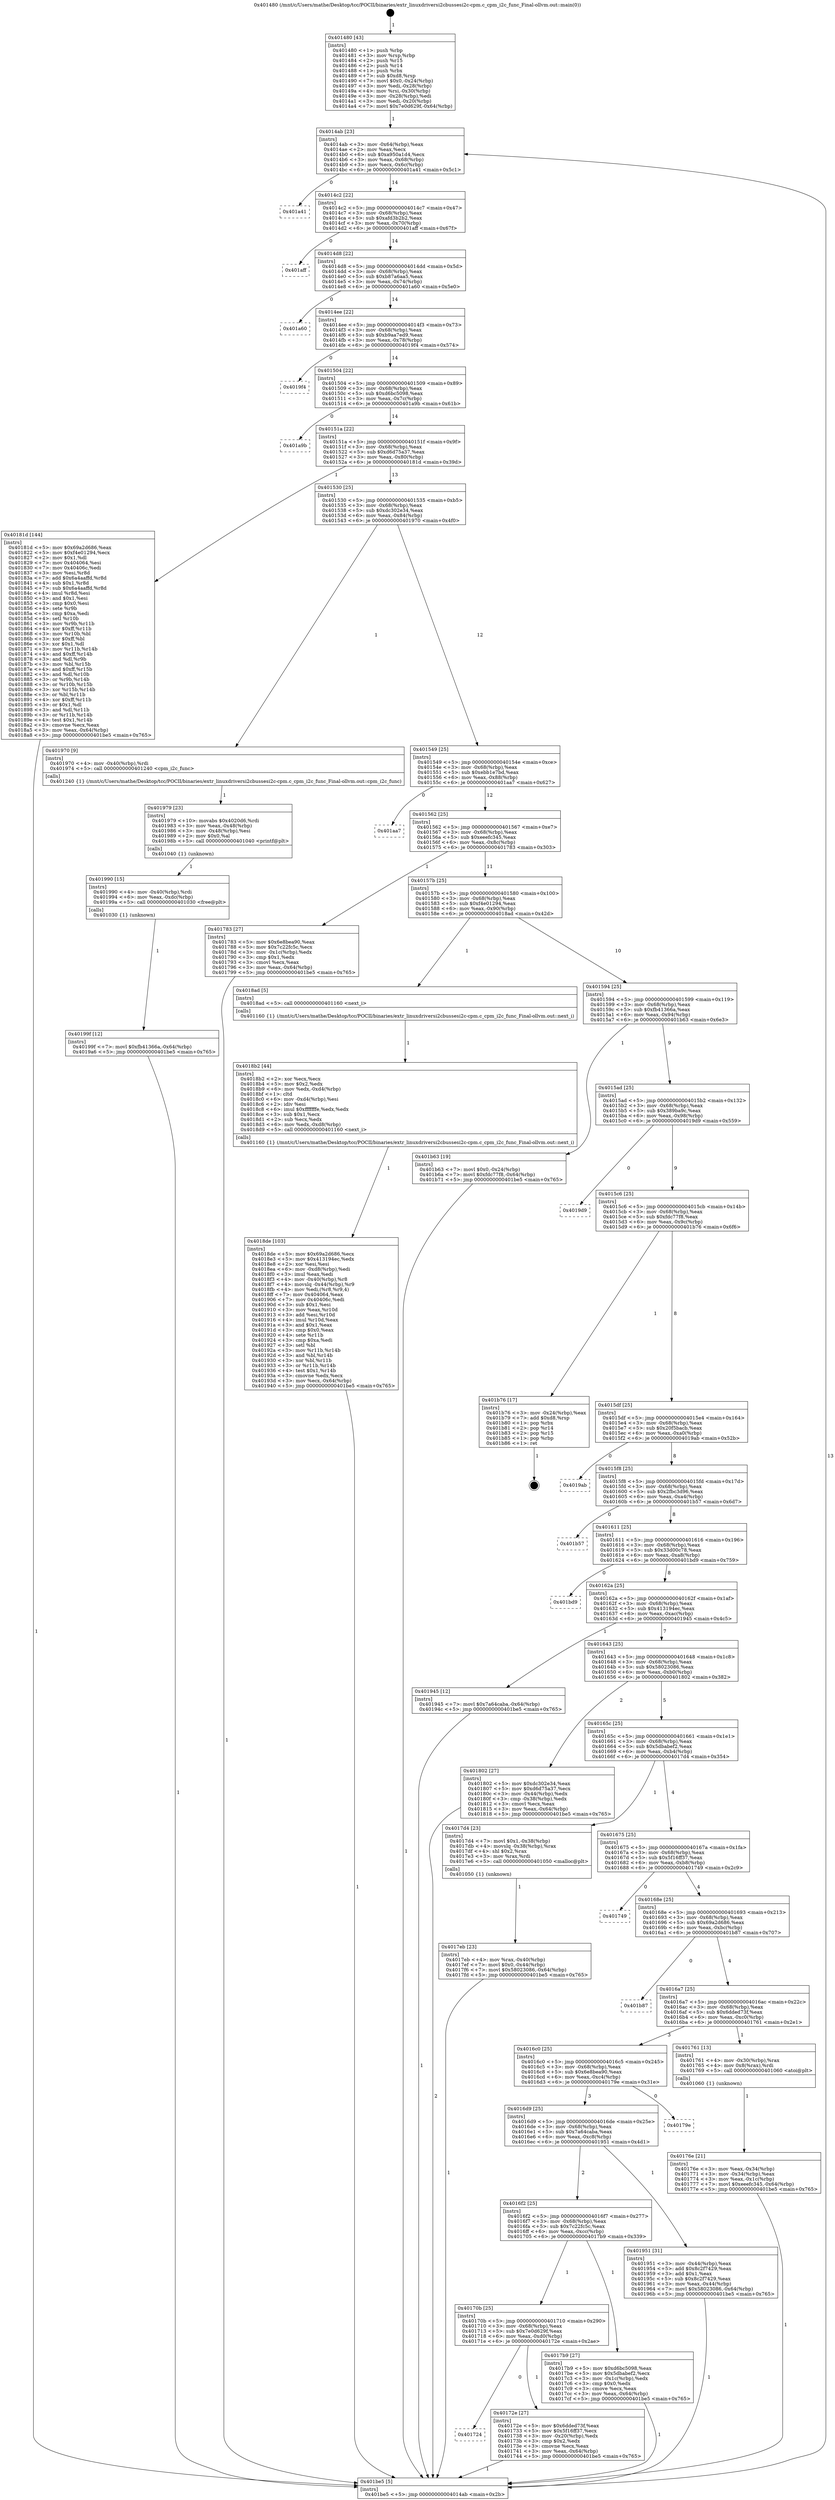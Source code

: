 digraph "0x401480" {
  label = "0x401480 (/mnt/c/Users/mathe/Desktop/tcc/POCII/binaries/extr_linuxdriversi2cbussesi2c-cpm.c_cpm_i2c_func_Final-ollvm.out::main(0))"
  labelloc = "t"
  node[shape=record]

  Entry [label="",width=0.3,height=0.3,shape=circle,fillcolor=black,style=filled]
  "0x4014ab" [label="{
     0x4014ab [23]\l
     | [instrs]\l
     &nbsp;&nbsp;0x4014ab \<+3\>: mov -0x64(%rbp),%eax\l
     &nbsp;&nbsp;0x4014ae \<+2\>: mov %eax,%ecx\l
     &nbsp;&nbsp;0x4014b0 \<+6\>: sub $0xa950a1d4,%ecx\l
     &nbsp;&nbsp;0x4014b6 \<+3\>: mov %eax,-0x68(%rbp)\l
     &nbsp;&nbsp;0x4014b9 \<+3\>: mov %ecx,-0x6c(%rbp)\l
     &nbsp;&nbsp;0x4014bc \<+6\>: je 0000000000401a41 \<main+0x5c1\>\l
  }"]
  "0x401a41" [label="{
     0x401a41\l
  }", style=dashed]
  "0x4014c2" [label="{
     0x4014c2 [22]\l
     | [instrs]\l
     &nbsp;&nbsp;0x4014c2 \<+5\>: jmp 00000000004014c7 \<main+0x47\>\l
     &nbsp;&nbsp;0x4014c7 \<+3\>: mov -0x68(%rbp),%eax\l
     &nbsp;&nbsp;0x4014ca \<+5\>: sub $0xafd3b2b2,%eax\l
     &nbsp;&nbsp;0x4014cf \<+3\>: mov %eax,-0x70(%rbp)\l
     &nbsp;&nbsp;0x4014d2 \<+6\>: je 0000000000401aff \<main+0x67f\>\l
  }"]
  Exit [label="",width=0.3,height=0.3,shape=circle,fillcolor=black,style=filled,peripheries=2]
  "0x401aff" [label="{
     0x401aff\l
  }", style=dashed]
  "0x4014d8" [label="{
     0x4014d8 [22]\l
     | [instrs]\l
     &nbsp;&nbsp;0x4014d8 \<+5\>: jmp 00000000004014dd \<main+0x5d\>\l
     &nbsp;&nbsp;0x4014dd \<+3\>: mov -0x68(%rbp),%eax\l
     &nbsp;&nbsp;0x4014e0 \<+5\>: sub $0xb87a6aa5,%eax\l
     &nbsp;&nbsp;0x4014e5 \<+3\>: mov %eax,-0x74(%rbp)\l
     &nbsp;&nbsp;0x4014e8 \<+6\>: je 0000000000401a60 \<main+0x5e0\>\l
  }"]
  "0x40199f" [label="{
     0x40199f [12]\l
     | [instrs]\l
     &nbsp;&nbsp;0x40199f \<+7\>: movl $0xfb41366a,-0x64(%rbp)\l
     &nbsp;&nbsp;0x4019a6 \<+5\>: jmp 0000000000401be5 \<main+0x765\>\l
  }"]
  "0x401a60" [label="{
     0x401a60\l
  }", style=dashed]
  "0x4014ee" [label="{
     0x4014ee [22]\l
     | [instrs]\l
     &nbsp;&nbsp;0x4014ee \<+5\>: jmp 00000000004014f3 \<main+0x73\>\l
     &nbsp;&nbsp;0x4014f3 \<+3\>: mov -0x68(%rbp),%eax\l
     &nbsp;&nbsp;0x4014f6 \<+5\>: sub $0xb9aa7ed9,%eax\l
     &nbsp;&nbsp;0x4014fb \<+3\>: mov %eax,-0x78(%rbp)\l
     &nbsp;&nbsp;0x4014fe \<+6\>: je 00000000004019f4 \<main+0x574\>\l
  }"]
  "0x401990" [label="{
     0x401990 [15]\l
     | [instrs]\l
     &nbsp;&nbsp;0x401990 \<+4\>: mov -0x40(%rbp),%rdi\l
     &nbsp;&nbsp;0x401994 \<+6\>: mov %eax,-0xdc(%rbp)\l
     &nbsp;&nbsp;0x40199a \<+5\>: call 0000000000401030 \<free@plt\>\l
     | [calls]\l
     &nbsp;&nbsp;0x401030 \{1\} (unknown)\l
  }"]
  "0x4019f4" [label="{
     0x4019f4\l
  }", style=dashed]
  "0x401504" [label="{
     0x401504 [22]\l
     | [instrs]\l
     &nbsp;&nbsp;0x401504 \<+5\>: jmp 0000000000401509 \<main+0x89\>\l
     &nbsp;&nbsp;0x401509 \<+3\>: mov -0x68(%rbp),%eax\l
     &nbsp;&nbsp;0x40150c \<+5\>: sub $0xd6bc5098,%eax\l
     &nbsp;&nbsp;0x401511 \<+3\>: mov %eax,-0x7c(%rbp)\l
     &nbsp;&nbsp;0x401514 \<+6\>: je 0000000000401a9b \<main+0x61b\>\l
  }"]
  "0x401979" [label="{
     0x401979 [23]\l
     | [instrs]\l
     &nbsp;&nbsp;0x401979 \<+10\>: movabs $0x4020d6,%rdi\l
     &nbsp;&nbsp;0x401983 \<+3\>: mov %eax,-0x48(%rbp)\l
     &nbsp;&nbsp;0x401986 \<+3\>: mov -0x48(%rbp),%esi\l
     &nbsp;&nbsp;0x401989 \<+2\>: mov $0x0,%al\l
     &nbsp;&nbsp;0x40198b \<+5\>: call 0000000000401040 \<printf@plt\>\l
     | [calls]\l
     &nbsp;&nbsp;0x401040 \{1\} (unknown)\l
  }"]
  "0x401a9b" [label="{
     0x401a9b\l
  }", style=dashed]
  "0x40151a" [label="{
     0x40151a [22]\l
     | [instrs]\l
     &nbsp;&nbsp;0x40151a \<+5\>: jmp 000000000040151f \<main+0x9f\>\l
     &nbsp;&nbsp;0x40151f \<+3\>: mov -0x68(%rbp),%eax\l
     &nbsp;&nbsp;0x401522 \<+5\>: sub $0xd6d75a37,%eax\l
     &nbsp;&nbsp;0x401527 \<+3\>: mov %eax,-0x80(%rbp)\l
     &nbsp;&nbsp;0x40152a \<+6\>: je 000000000040181d \<main+0x39d\>\l
  }"]
  "0x4018de" [label="{
     0x4018de [103]\l
     | [instrs]\l
     &nbsp;&nbsp;0x4018de \<+5\>: mov $0x69a2d686,%ecx\l
     &nbsp;&nbsp;0x4018e3 \<+5\>: mov $0x413194ec,%edx\l
     &nbsp;&nbsp;0x4018e8 \<+2\>: xor %esi,%esi\l
     &nbsp;&nbsp;0x4018ea \<+6\>: mov -0xd8(%rbp),%edi\l
     &nbsp;&nbsp;0x4018f0 \<+3\>: imul %eax,%edi\l
     &nbsp;&nbsp;0x4018f3 \<+4\>: mov -0x40(%rbp),%r8\l
     &nbsp;&nbsp;0x4018f7 \<+4\>: movslq -0x44(%rbp),%r9\l
     &nbsp;&nbsp;0x4018fb \<+4\>: mov %edi,(%r8,%r9,4)\l
     &nbsp;&nbsp;0x4018ff \<+7\>: mov 0x404064,%eax\l
     &nbsp;&nbsp;0x401906 \<+7\>: mov 0x40406c,%edi\l
     &nbsp;&nbsp;0x40190d \<+3\>: sub $0x1,%esi\l
     &nbsp;&nbsp;0x401910 \<+3\>: mov %eax,%r10d\l
     &nbsp;&nbsp;0x401913 \<+3\>: add %esi,%r10d\l
     &nbsp;&nbsp;0x401916 \<+4\>: imul %r10d,%eax\l
     &nbsp;&nbsp;0x40191a \<+3\>: and $0x1,%eax\l
     &nbsp;&nbsp;0x40191d \<+3\>: cmp $0x0,%eax\l
     &nbsp;&nbsp;0x401920 \<+4\>: sete %r11b\l
     &nbsp;&nbsp;0x401924 \<+3\>: cmp $0xa,%edi\l
     &nbsp;&nbsp;0x401927 \<+3\>: setl %bl\l
     &nbsp;&nbsp;0x40192a \<+3\>: mov %r11b,%r14b\l
     &nbsp;&nbsp;0x40192d \<+3\>: and %bl,%r14b\l
     &nbsp;&nbsp;0x401930 \<+3\>: xor %bl,%r11b\l
     &nbsp;&nbsp;0x401933 \<+3\>: or %r11b,%r14b\l
     &nbsp;&nbsp;0x401936 \<+4\>: test $0x1,%r14b\l
     &nbsp;&nbsp;0x40193a \<+3\>: cmovne %edx,%ecx\l
     &nbsp;&nbsp;0x40193d \<+3\>: mov %ecx,-0x64(%rbp)\l
     &nbsp;&nbsp;0x401940 \<+5\>: jmp 0000000000401be5 \<main+0x765\>\l
  }"]
  "0x40181d" [label="{
     0x40181d [144]\l
     | [instrs]\l
     &nbsp;&nbsp;0x40181d \<+5\>: mov $0x69a2d686,%eax\l
     &nbsp;&nbsp;0x401822 \<+5\>: mov $0xf4e01294,%ecx\l
     &nbsp;&nbsp;0x401827 \<+2\>: mov $0x1,%dl\l
     &nbsp;&nbsp;0x401829 \<+7\>: mov 0x404064,%esi\l
     &nbsp;&nbsp;0x401830 \<+7\>: mov 0x40406c,%edi\l
     &nbsp;&nbsp;0x401837 \<+3\>: mov %esi,%r8d\l
     &nbsp;&nbsp;0x40183a \<+7\>: add $0x6a4aaffd,%r8d\l
     &nbsp;&nbsp;0x401841 \<+4\>: sub $0x1,%r8d\l
     &nbsp;&nbsp;0x401845 \<+7\>: sub $0x6a4aaffd,%r8d\l
     &nbsp;&nbsp;0x40184c \<+4\>: imul %r8d,%esi\l
     &nbsp;&nbsp;0x401850 \<+3\>: and $0x1,%esi\l
     &nbsp;&nbsp;0x401853 \<+3\>: cmp $0x0,%esi\l
     &nbsp;&nbsp;0x401856 \<+4\>: sete %r9b\l
     &nbsp;&nbsp;0x40185a \<+3\>: cmp $0xa,%edi\l
     &nbsp;&nbsp;0x40185d \<+4\>: setl %r10b\l
     &nbsp;&nbsp;0x401861 \<+3\>: mov %r9b,%r11b\l
     &nbsp;&nbsp;0x401864 \<+4\>: xor $0xff,%r11b\l
     &nbsp;&nbsp;0x401868 \<+3\>: mov %r10b,%bl\l
     &nbsp;&nbsp;0x40186b \<+3\>: xor $0xff,%bl\l
     &nbsp;&nbsp;0x40186e \<+3\>: xor $0x1,%dl\l
     &nbsp;&nbsp;0x401871 \<+3\>: mov %r11b,%r14b\l
     &nbsp;&nbsp;0x401874 \<+4\>: and $0xff,%r14b\l
     &nbsp;&nbsp;0x401878 \<+3\>: and %dl,%r9b\l
     &nbsp;&nbsp;0x40187b \<+3\>: mov %bl,%r15b\l
     &nbsp;&nbsp;0x40187e \<+4\>: and $0xff,%r15b\l
     &nbsp;&nbsp;0x401882 \<+3\>: and %dl,%r10b\l
     &nbsp;&nbsp;0x401885 \<+3\>: or %r9b,%r14b\l
     &nbsp;&nbsp;0x401888 \<+3\>: or %r10b,%r15b\l
     &nbsp;&nbsp;0x40188b \<+3\>: xor %r15b,%r14b\l
     &nbsp;&nbsp;0x40188e \<+3\>: or %bl,%r11b\l
     &nbsp;&nbsp;0x401891 \<+4\>: xor $0xff,%r11b\l
     &nbsp;&nbsp;0x401895 \<+3\>: or $0x1,%dl\l
     &nbsp;&nbsp;0x401898 \<+3\>: and %dl,%r11b\l
     &nbsp;&nbsp;0x40189b \<+3\>: or %r11b,%r14b\l
     &nbsp;&nbsp;0x40189e \<+4\>: test $0x1,%r14b\l
     &nbsp;&nbsp;0x4018a2 \<+3\>: cmovne %ecx,%eax\l
     &nbsp;&nbsp;0x4018a5 \<+3\>: mov %eax,-0x64(%rbp)\l
     &nbsp;&nbsp;0x4018a8 \<+5\>: jmp 0000000000401be5 \<main+0x765\>\l
  }"]
  "0x401530" [label="{
     0x401530 [25]\l
     | [instrs]\l
     &nbsp;&nbsp;0x401530 \<+5\>: jmp 0000000000401535 \<main+0xb5\>\l
     &nbsp;&nbsp;0x401535 \<+3\>: mov -0x68(%rbp),%eax\l
     &nbsp;&nbsp;0x401538 \<+5\>: sub $0xdc302e34,%eax\l
     &nbsp;&nbsp;0x40153d \<+6\>: mov %eax,-0x84(%rbp)\l
     &nbsp;&nbsp;0x401543 \<+6\>: je 0000000000401970 \<main+0x4f0\>\l
  }"]
  "0x4018b2" [label="{
     0x4018b2 [44]\l
     | [instrs]\l
     &nbsp;&nbsp;0x4018b2 \<+2\>: xor %ecx,%ecx\l
     &nbsp;&nbsp;0x4018b4 \<+5\>: mov $0x2,%edx\l
     &nbsp;&nbsp;0x4018b9 \<+6\>: mov %edx,-0xd4(%rbp)\l
     &nbsp;&nbsp;0x4018bf \<+1\>: cltd\l
     &nbsp;&nbsp;0x4018c0 \<+6\>: mov -0xd4(%rbp),%esi\l
     &nbsp;&nbsp;0x4018c6 \<+2\>: idiv %esi\l
     &nbsp;&nbsp;0x4018c8 \<+6\>: imul $0xfffffffe,%edx,%edx\l
     &nbsp;&nbsp;0x4018ce \<+3\>: sub $0x1,%ecx\l
     &nbsp;&nbsp;0x4018d1 \<+2\>: sub %ecx,%edx\l
     &nbsp;&nbsp;0x4018d3 \<+6\>: mov %edx,-0xd8(%rbp)\l
     &nbsp;&nbsp;0x4018d9 \<+5\>: call 0000000000401160 \<next_i\>\l
     | [calls]\l
     &nbsp;&nbsp;0x401160 \{1\} (/mnt/c/Users/mathe/Desktop/tcc/POCII/binaries/extr_linuxdriversi2cbussesi2c-cpm.c_cpm_i2c_func_Final-ollvm.out::next_i)\l
  }"]
  "0x401970" [label="{
     0x401970 [9]\l
     | [instrs]\l
     &nbsp;&nbsp;0x401970 \<+4\>: mov -0x40(%rbp),%rdi\l
     &nbsp;&nbsp;0x401974 \<+5\>: call 0000000000401240 \<cpm_i2c_func\>\l
     | [calls]\l
     &nbsp;&nbsp;0x401240 \{1\} (/mnt/c/Users/mathe/Desktop/tcc/POCII/binaries/extr_linuxdriversi2cbussesi2c-cpm.c_cpm_i2c_func_Final-ollvm.out::cpm_i2c_func)\l
  }"]
  "0x401549" [label="{
     0x401549 [25]\l
     | [instrs]\l
     &nbsp;&nbsp;0x401549 \<+5\>: jmp 000000000040154e \<main+0xce\>\l
     &nbsp;&nbsp;0x40154e \<+3\>: mov -0x68(%rbp),%eax\l
     &nbsp;&nbsp;0x401551 \<+5\>: sub $0xebb1e7bd,%eax\l
     &nbsp;&nbsp;0x401556 \<+6\>: mov %eax,-0x88(%rbp)\l
     &nbsp;&nbsp;0x40155c \<+6\>: je 0000000000401aa7 \<main+0x627\>\l
  }"]
  "0x4017eb" [label="{
     0x4017eb [23]\l
     | [instrs]\l
     &nbsp;&nbsp;0x4017eb \<+4\>: mov %rax,-0x40(%rbp)\l
     &nbsp;&nbsp;0x4017ef \<+7\>: movl $0x0,-0x44(%rbp)\l
     &nbsp;&nbsp;0x4017f6 \<+7\>: movl $0x58023086,-0x64(%rbp)\l
     &nbsp;&nbsp;0x4017fd \<+5\>: jmp 0000000000401be5 \<main+0x765\>\l
  }"]
  "0x401aa7" [label="{
     0x401aa7\l
  }", style=dashed]
  "0x401562" [label="{
     0x401562 [25]\l
     | [instrs]\l
     &nbsp;&nbsp;0x401562 \<+5\>: jmp 0000000000401567 \<main+0xe7\>\l
     &nbsp;&nbsp;0x401567 \<+3\>: mov -0x68(%rbp),%eax\l
     &nbsp;&nbsp;0x40156a \<+5\>: sub $0xeeefc345,%eax\l
     &nbsp;&nbsp;0x40156f \<+6\>: mov %eax,-0x8c(%rbp)\l
     &nbsp;&nbsp;0x401575 \<+6\>: je 0000000000401783 \<main+0x303\>\l
  }"]
  "0x40176e" [label="{
     0x40176e [21]\l
     | [instrs]\l
     &nbsp;&nbsp;0x40176e \<+3\>: mov %eax,-0x34(%rbp)\l
     &nbsp;&nbsp;0x401771 \<+3\>: mov -0x34(%rbp),%eax\l
     &nbsp;&nbsp;0x401774 \<+3\>: mov %eax,-0x1c(%rbp)\l
     &nbsp;&nbsp;0x401777 \<+7\>: movl $0xeeefc345,-0x64(%rbp)\l
     &nbsp;&nbsp;0x40177e \<+5\>: jmp 0000000000401be5 \<main+0x765\>\l
  }"]
  "0x401783" [label="{
     0x401783 [27]\l
     | [instrs]\l
     &nbsp;&nbsp;0x401783 \<+5\>: mov $0x6e8bea90,%eax\l
     &nbsp;&nbsp;0x401788 \<+5\>: mov $0x7c22fc5c,%ecx\l
     &nbsp;&nbsp;0x40178d \<+3\>: mov -0x1c(%rbp),%edx\l
     &nbsp;&nbsp;0x401790 \<+3\>: cmp $0x1,%edx\l
     &nbsp;&nbsp;0x401793 \<+3\>: cmovl %ecx,%eax\l
     &nbsp;&nbsp;0x401796 \<+3\>: mov %eax,-0x64(%rbp)\l
     &nbsp;&nbsp;0x401799 \<+5\>: jmp 0000000000401be5 \<main+0x765\>\l
  }"]
  "0x40157b" [label="{
     0x40157b [25]\l
     | [instrs]\l
     &nbsp;&nbsp;0x40157b \<+5\>: jmp 0000000000401580 \<main+0x100\>\l
     &nbsp;&nbsp;0x401580 \<+3\>: mov -0x68(%rbp),%eax\l
     &nbsp;&nbsp;0x401583 \<+5\>: sub $0xf4e01294,%eax\l
     &nbsp;&nbsp;0x401588 \<+6\>: mov %eax,-0x90(%rbp)\l
     &nbsp;&nbsp;0x40158e \<+6\>: je 00000000004018ad \<main+0x42d\>\l
  }"]
  "0x401480" [label="{
     0x401480 [43]\l
     | [instrs]\l
     &nbsp;&nbsp;0x401480 \<+1\>: push %rbp\l
     &nbsp;&nbsp;0x401481 \<+3\>: mov %rsp,%rbp\l
     &nbsp;&nbsp;0x401484 \<+2\>: push %r15\l
     &nbsp;&nbsp;0x401486 \<+2\>: push %r14\l
     &nbsp;&nbsp;0x401488 \<+1\>: push %rbx\l
     &nbsp;&nbsp;0x401489 \<+7\>: sub $0xd8,%rsp\l
     &nbsp;&nbsp;0x401490 \<+7\>: movl $0x0,-0x24(%rbp)\l
     &nbsp;&nbsp;0x401497 \<+3\>: mov %edi,-0x28(%rbp)\l
     &nbsp;&nbsp;0x40149a \<+4\>: mov %rsi,-0x30(%rbp)\l
     &nbsp;&nbsp;0x40149e \<+3\>: mov -0x28(%rbp),%edi\l
     &nbsp;&nbsp;0x4014a1 \<+3\>: mov %edi,-0x20(%rbp)\l
     &nbsp;&nbsp;0x4014a4 \<+7\>: movl $0x7e0d629f,-0x64(%rbp)\l
  }"]
  "0x4018ad" [label="{
     0x4018ad [5]\l
     | [instrs]\l
     &nbsp;&nbsp;0x4018ad \<+5\>: call 0000000000401160 \<next_i\>\l
     | [calls]\l
     &nbsp;&nbsp;0x401160 \{1\} (/mnt/c/Users/mathe/Desktop/tcc/POCII/binaries/extr_linuxdriversi2cbussesi2c-cpm.c_cpm_i2c_func_Final-ollvm.out::next_i)\l
  }"]
  "0x401594" [label="{
     0x401594 [25]\l
     | [instrs]\l
     &nbsp;&nbsp;0x401594 \<+5\>: jmp 0000000000401599 \<main+0x119\>\l
     &nbsp;&nbsp;0x401599 \<+3\>: mov -0x68(%rbp),%eax\l
     &nbsp;&nbsp;0x40159c \<+5\>: sub $0xfb41366a,%eax\l
     &nbsp;&nbsp;0x4015a1 \<+6\>: mov %eax,-0x94(%rbp)\l
     &nbsp;&nbsp;0x4015a7 \<+6\>: je 0000000000401b63 \<main+0x6e3\>\l
  }"]
  "0x401be5" [label="{
     0x401be5 [5]\l
     | [instrs]\l
     &nbsp;&nbsp;0x401be5 \<+5\>: jmp 00000000004014ab \<main+0x2b\>\l
  }"]
  "0x401b63" [label="{
     0x401b63 [19]\l
     | [instrs]\l
     &nbsp;&nbsp;0x401b63 \<+7\>: movl $0x0,-0x24(%rbp)\l
     &nbsp;&nbsp;0x401b6a \<+7\>: movl $0xfdc77f8,-0x64(%rbp)\l
     &nbsp;&nbsp;0x401b71 \<+5\>: jmp 0000000000401be5 \<main+0x765\>\l
  }"]
  "0x4015ad" [label="{
     0x4015ad [25]\l
     | [instrs]\l
     &nbsp;&nbsp;0x4015ad \<+5\>: jmp 00000000004015b2 \<main+0x132\>\l
     &nbsp;&nbsp;0x4015b2 \<+3\>: mov -0x68(%rbp),%eax\l
     &nbsp;&nbsp;0x4015b5 \<+5\>: sub $0x389ba9c,%eax\l
     &nbsp;&nbsp;0x4015ba \<+6\>: mov %eax,-0x98(%rbp)\l
     &nbsp;&nbsp;0x4015c0 \<+6\>: je 00000000004019d9 \<main+0x559\>\l
  }"]
  "0x401724" [label="{
     0x401724\l
  }", style=dashed]
  "0x4019d9" [label="{
     0x4019d9\l
  }", style=dashed]
  "0x4015c6" [label="{
     0x4015c6 [25]\l
     | [instrs]\l
     &nbsp;&nbsp;0x4015c6 \<+5\>: jmp 00000000004015cb \<main+0x14b\>\l
     &nbsp;&nbsp;0x4015cb \<+3\>: mov -0x68(%rbp),%eax\l
     &nbsp;&nbsp;0x4015ce \<+5\>: sub $0xfdc77f8,%eax\l
     &nbsp;&nbsp;0x4015d3 \<+6\>: mov %eax,-0x9c(%rbp)\l
     &nbsp;&nbsp;0x4015d9 \<+6\>: je 0000000000401b76 \<main+0x6f6\>\l
  }"]
  "0x40172e" [label="{
     0x40172e [27]\l
     | [instrs]\l
     &nbsp;&nbsp;0x40172e \<+5\>: mov $0x6dded73f,%eax\l
     &nbsp;&nbsp;0x401733 \<+5\>: mov $0x5f16ff37,%ecx\l
     &nbsp;&nbsp;0x401738 \<+3\>: mov -0x20(%rbp),%edx\l
     &nbsp;&nbsp;0x40173b \<+3\>: cmp $0x2,%edx\l
     &nbsp;&nbsp;0x40173e \<+3\>: cmovne %ecx,%eax\l
     &nbsp;&nbsp;0x401741 \<+3\>: mov %eax,-0x64(%rbp)\l
     &nbsp;&nbsp;0x401744 \<+5\>: jmp 0000000000401be5 \<main+0x765\>\l
  }"]
  "0x401b76" [label="{
     0x401b76 [17]\l
     | [instrs]\l
     &nbsp;&nbsp;0x401b76 \<+3\>: mov -0x24(%rbp),%eax\l
     &nbsp;&nbsp;0x401b79 \<+7\>: add $0xd8,%rsp\l
     &nbsp;&nbsp;0x401b80 \<+1\>: pop %rbx\l
     &nbsp;&nbsp;0x401b81 \<+2\>: pop %r14\l
     &nbsp;&nbsp;0x401b83 \<+2\>: pop %r15\l
     &nbsp;&nbsp;0x401b85 \<+1\>: pop %rbp\l
     &nbsp;&nbsp;0x401b86 \<+1\>: ret\l
  }"]
  "0x4015df" [label="{
     0x4015df [25]\l
     | [instrs]\l
     &nbsp;&nbsp;0x4015df \<+5\>: jmp 00000000004015e4 \<main+0x164\>\l
     &nbsp;&nbsp;0x4015e4 \<+3\>: mov -0x68(%rbp),%eax\l
     &nbsp;&nbsp;0x4015e7 \<+5\>: sub $0x20f5bacb,%eax\l
     &nbsp;&nbsp;0x4015ec \<+6\>: mov %eax,-0xa0(%rbp)\l
     &nbsp;&nbsp;0x4015f2 \<+6\>: je 00000000004019ab \<main+0x52b\>\l
  }"]
  "0x40170b" [label="{
     0x40170b [25]\l
     | [instrs]\l
     &nbsp;&nbsp;0x40170b \<+5\>: jmp 0000000000401710 \<main+0x290\>\l
     &nbsp;&nbsp;0x401710 \<+3\>: mov -0x68(%rbp),%eax\l
     &nbsp;&nbsp;0x401713 \<+5\>: sub $0x7e0d629f,%eax\l
     &nbsp;&nbsp;0x401718 \<+6\>: mov %eax,-0xd0(%rbp)\l
     &nbsp;&nbsp;0x40171e \<+6\>: je 000000000040172e \<main+0x2ae\>\l
  }"]
  "0x4019ab" [label="{
     0x4019ab\l
  }", style=dashed]
  "0x4015f8" [label="{
     0x4015f8 [25]\l
     | [instrs]\l
     &nbsp;&nbsp;0x4015f8 \<+5\>: jmp 00000000004015fd \<main+0x17d\>\l
     &nbsp;&nbsp;0x4015fd \<+3\>: mov -0x68(%rbp),%eax\l
     &nbsp;&nbsp;0x401600 \<+5\>: sub $0x2fbc3d96,%eax\l
     &nbsp;&nbsp;0x401605 \<+6\>: mov %eax,-0xa4(%rbp)\l
     &nbsp;&nbsp;0x40160b \<+6\>: je 0000000000401b57 \<main+0x6d7\>\l
  }"]
  "0x4017b9" [label="{
     0x4017b9 [27]\l
     | [instrs]\l
     &nbsp;&nbsp;0x4017b9 \<+5\>: mov $0xd6bc5098,%eax\l
     &nbsp;&nbsp;0x4017be \<+5\>: mov $0x5dbabef2,%ecx\l
     &nbsp;&nbsp;0x4017c3 \<+3\>: mov -0x1c(%rbp),%edx\l
     &nbsp;&nbsp;0x4017c6 \<+3\>: cmp $0x0,%edx\l
     &nbsp;&nbsp;0x4017c9 \<+3\>: cmove %ecx,%eax\l
     &nbsp;&nbsp;0x4017cc \<+3\>: mov %eax,-0x64(%rbp)\l
     &nbsp;&nbsp;0x4017cf \<+5\>: jmp 0000000000401be5 \<main+0x765\>\l
  }"]
  "0x401b57" [label="{
     0x401b57\l
  }", style=dashed]
  "0x401611" [label="{
     0x401611 [25]\l
     | [instrs]\l
     &nbsp;&nbsp;0x401611 \<+5\>: jmp 0000000000401616 \<main+0x196\>\l
     &nbsp;&nbsp;0x401616 \<+3\>: mov -0x68(%rbp),%eax\l
     &nbsp;&nbsp;0x401619 \<+5\>: sub $0x33d00c78,%eax\l
     &nbsp;&nbsp;0x40161e \<+6\>: mov %eax,-0xa8(%rbp)\l
     &nbsp;&nbsp;0x401624 \<+6\>: je 0000000000401bd9 \<main+0x759\>\l
  }"]
  "0x4016f2" [label="{
     0x4016f2 [25]\l
     | [instrs]\l
     &nbsp;&nbsp;0x4016f2 \<+5\>: jmp 00000000004016f7 \<main+0x277\>\l
     &nbsp;&nbsp;0x4016f7 \<+3\>: mov -0x68(%rbp),%eax\l
     &nbsp;&nbsp;0x4016fa \<+5\>: sub $0x7c22fc5c,%eax\l
     &nbsp;&nbsp;0x4016ff \<+6\>: mov %eax,-0xcc(%rbp)\l
     &nbsp;&nbsp;0x401705 \<+6\>: je 00000000004017b9 \<main+0x339\>\l
  }"]
  "0x401bd9" [label="{
     0x401bd9\l
  }", style=dashed]
  "0x40162a" [label="{
     0x40162a [25]\l
     | [instrs]\l
     &nbsp;&nbsp;0x40162a \<+5\>: jmp 000000000040162f \<main+0x1af\>\l
     &nbsp;&nbsp;0x40162f \<+3\>: mov -0x68(%rbp),%eax\l
     &nbsp;&nbsp;0x401632 \<+5\>: sub $0x413194ec,%eax\l
     &nbsp;&nbsp;0x401637 \<+6\>: mov %eax,-0xac(%rbp)\l
     &nbsp;&nbsp;0x40163d \<+6\>: je 0000000000401945 \<main+0x4c5\>\l
  }"]
  "0x401951" [label="{
     0x401951 [31]\l
     | [instrs]\l
     &nbsp;&nbsp;0x401951 \<+3\>: mov -0x44(%rbp),%eax\l
     &nbsp;&nbsp;0x401954 \<+5\>: add $0x8c2f7429,%eax\l
     &nbsp;&nbsp;0x401959 \<+3\>: add $0x1,%eax\l
     &nbsp;&nbsp;0x40195c \<+5\>: sub $0x8c2f7429,%eax\l
     &nbsp;&nbsp;0x401961 \<+3\>: mov %eax,-0x44(%rbp)\l
     &nbsp;&nbsp;0x401964 \<+7\>: movl $0x58023086,-0x64(%rbp)\l
     &nbsp;&nbsp;0x40196b \<+5\>: jmp 0000000000401be5 \<main+0x765\>\l
  }"]
  "0x401945" [label="{
     0x401945 [12]\l
     | [instrs]\l
     &nbsp;&nbsp;0x401945 \<+7\>: movl $0x7a64caba,-0x64(%rbp)\l
     &nbsp;&nbsp;0x40194c \<+5\>: jmp 0000000000401be5 \<main+0x765\>\l
  }"]
  "0x401643" [label="{
     0x401643 [25]\l
     | [instrs]\l
     &nbsp;&nbsp;0x401643 \<+5\>: jmp 0000000000401648 \<main+0x1c8\>\l
     &nbsp;&nbsp;0x401648 \<+3\>: mov -0x68(%rbp),%eax\l
     &nbsp;&nbsp;0x40164b \<+5\>: sub $0x58023086,%eax\l
     &nbsp;&nbsp;0x401650 \<+6\>: mov %eax,-0xb0(%rbp)\l
     &nbsp;&nbsp;0x401656 \<+6\>: je 0000000000401802 \<main+0x382\>\l
  }"]
  "0x4016d9" [label="{
     0x4016d9 [25]\l
     | [instrs]\l
     &nbsp;&nbsp;0x4016d9 \<+5\>: jmp 00000000004016de \<main+0x25e\>\l
     &nbsp;&nbsp;0x4016de \<+3\>: mov -0x68(%rbp),%eax\l
     &nbsp;&nbsp;0x4016e1 \<+5\>: sub $0x7a64caba,%eax\l
     &nbsp;&nbsp;0x4016e6 \<+6\>: mov %eax,-0xc8(%rbp)\l
     &nbsp;&nbsp;0x4016ec \<+6\>: je 0000000000401951 \<main+0x4d1\>\l
  }"]
  "0x401802" [label="{
     0x401802 [27]\l
     | [instrs]\l
     &nbsp;&nbsp;0x401802 \<+5\>: mov $0xdc302e34,%eax\l
     &nbsp;&nbsp;0x401807 \<+5\>: mov $0xd6d75a37,%ecx\l
     &nbsp;&nbsp;0x40180c \<+3\>: mov -0x44(%rbp),%edx\l
     &nbsp;&nbsp;0x40180f \<+3\>: cmp -0x38(%rbp),%edx\l
     &nbsp;&nbsp;0x401812 \<+3\>: cmovl %ecx,%eax\l
     &nbsp;&nbsp;0x401815 \<+3\>: mov %eax,-0x64(%rbp)\l
     &nbsp;&nbsp;0x401818 \<+5\>: jmp 0000000000401be5 \<main+0x765\>\l
  }"]
  "0x40165c" [label="{
     0x40165c [25]\l
     | [instrs]\l
     &nbsp;&nbsp;0x40165c \<+5\>: jmp 0000000000401661 \<main+0x1e1\>\l
     &nbsp;&nbsp;0x401661 \<+3\>: mov -0x68(%rbp),%eax\l
     &nbsp;&nbsp;0x401664 \<+5\>: sub $0x5dbabef2,%eax\l
     &nbsp;&nbsp;0x401669 \<+6\>: mov %eax,-0xb4(%rbp)\l
     &nbsp;&nbsp;0x40166f \<+6\>: je 00000000004017d4 \<main+0x354\>\l
  }"]
  "0x40179e" [label="{
     0x40179e\l
  }", style=dashed]
  "0x4017d4" [label="{
     0x4017d4 [23]\l
     | [instrs]\l
     &nbsp;&nbsp;0x4017d4 \<+7\>: movl $0x1,-0x38(%rbp)\l
     &nbsp;&nbsp;0x4017db \<+4\>: movslq -0x38(%rbp),%rax\l
     &nbsp;&nbsp;0x4017df \<+4\>: shl $0x2,%rax\l
     &nbsp;&nbsp;0x4017e3 \<+3\>: mov %rax,%rdi\l
     &nbsp;&nbsp;0x4017e6 \<+5\>: call 0000000000401050 \<malloc@plt\>\l
     | [calls]\l
     &nbsp;&nbsp;0x401050 \{1\} (unknown)\l
  }"]
  "0x401675" [label="{
     0x401675 [25]\l
     | [instrs]\l
     &nbsp;&nbsp;0x401675 \<+5\>: jmp 000000000040167a \<main+0x1fa\>\l
     &nbsp;&nbsp;0x40167a \<+3\>: mov -0x68(%rbp),%eax\l
     &nbsp;&nbsp;0x40167d \<+5\>: sub $0x5f16ff37,%eax\l
     &nbsp;&nbsp;0x401682 \<+6\>: mov %eax,-0xb8(%rbp)\l
     &nbsp;&nbsp;0x401688 \<+6\>: je 0000000000401749 \<main+0x2c9\>\l
  }"]
  "0x4016c0" [label="{
     0x4016c0 [25]\l
     | [instrs]\l
     &nbsp;&nbsp;0x4016c0 \<+5\>: jmp 00000000004016c5 \<main+0x245\>\l
     &nbsp;&nbsp;0x4016c5 \<+3\>: mov -0x68(%rbp),%eax\l
     &nbsp;&nbsp;0x4016c8 \<+5\>: sub $0x6e8bea90,%eax\l
     &nbsp;&nbsp;0x4016cd \<+6\>: mov %eax,-0xc4(%rbp)\l
     &nbsp;&nbsp;0x4016d3 \<+6\>: je 000000000040179e \<main+0x31e\>\l
  }"]
  "0x401749" [label="{
     0x401749\l
  }", style=dashed]
  "0x40168e" [label="{
     0x40168e [25]\l
     | [instrs]\l
     &nbsp;&nbsp;0x40168e \<+5\>: jmp 0000000000401693 \<main+0x213\>\l
     &nbsp;&nbsp;0x401693 \<+3\>: mov -0x68(%rbp),%eax\l
     &nbsp;&nbsp;0x401696 \<+5\>: sub $0x69a2d686,%eax\l
     &nbsp;&nbsp;0x40169b \<+6\>: mov %eax,-0xbc(%rbp)\l
     &nbsp;&nbsp;0x4016a1 \<+6\>: je 0000000000401b87 \<main+0x707\>\l
  }"]
  "0x401761" [label="{
     0x401761 [13]\l
     | [instrs]\l
     &nbsp;&nbsp;0x401761 \<+4\>: mov -0x30(%rbp),%rax\l
     &nbsp;&nbsp;0x401765 \<+4\>: mov 0x8(%rax),%rdi\l
     &nbsp;&nbsp;0x401769 \<+5\>: call 0000000000401060 \<atoi@plt\>\l
     | [calls]\l
     &nbsp;&nbsp;0x401060 \{1\} (unknown)\l
  }"]
  "0x401b87" [label="{
     0x401b87\l
  }", style=dashed]
  "0x4016a7" [label="{
     0x4016a7 [25]\l
     | [instrs]\l
     &nbsp;&nbsp;0x4016a7 \<+5\>: jmp 00000000004016ac \<main+0x22c\>\l
     &nbsp;&nbsp;0x4016ac \<+3\>: mov -0x68(%rbp),%eax\l
     &nbsp;&nbsp;0x4016af \<+5\>: sub $0x6dded73f,%eax\l
     &nbsp;&nbsp;0x4016b4 \<+6\>: mov %eax,-0xc0(%rbp)\l
     &nbsp;&nbsp;0x4016ba \<+6\>: je 0000000000401761 \<main+0x2e1\>\l
  }"]
  Entry -> "0x401480" [label=" 1"]
  "0x4014ab" -> "0x401a41" [label=" 0"]
  "0x4014ab" -> "0x4014c2" [label=" 14"]
  "0x401b76" -> Exit [label=" 1"]
  "0x4014c2" -> "0x401aff" [label=" 0"]
  "0x4014c2" -> "0x4014d8" [label=" 14"]
  "0x401b63" -> "0x401be5" [label=" 1"]
  "0x4014d8" -> "0x401a60" [label=" 0"]
  "0x4014d8" -> "0x4014ee" [label=" 14"]
  "0x40199f" -> "0x401be5" [label=" 1"]
  "0x4014ee" -> "0x4019f4" [label=" 0"]
  "0x4014ee" -> "0x401504" [label=" 14"]
  "0x401990" -> "0x40199f" [label=" 1"]
  "0x401504" -> "0x401a9b" [label=" 0"]
  "0x401504" -> "0x40151a" [label=" 14"]
  "0x401979" -> "0x401990" [label=" 1"]
  "0x40151a" -> "0x40181d" [label=" 1"]
  "0x40151a" -> "0x401530" [label=" 13"]
  "0x401970" -> "0x401979" [label=" 1"]
  "0x401530" -> "0x401970" [label=" 1"]
  "0x401530" -> "0x401549" [label=" 12"]
  "0x401951" -> "0x401be5" [label=" 1"]
  "0x401549" -> "0x401aa7" [label=" 0"]
  "0x401549" -> "0x401562" [label=" 12"]
  "0x401945" -> "0x401be5" [label=" 1"]
  "0x401562" -> "0x401783" [label=" 1"]
  "0x401562" -> "0x40157b" [label=" 11"]
  "0x4018de" -> "0x401be5" [label=" 1"]
  "0x40157b" -> "0x4018ad" [label=" 1"]
  "0x40157b" -> "0x401594" [label=" 10"]
  "0x4018b2" -> "0x4018de" [label=" 1"]
  "0x401594" -> "0x401b63" [label=" 1"]
  "0x401594" -> "0x4015ad" [label=" 9"]
  "0x4018ad" -> "0x4018b2" [label=" 1"]
  "0x4015ad" -> "0x4019d9" [label=" 0"]
  "0x4015ad" -> "0x4015c6" [label=" 9"]
  "0x40181d" -> "0x401be5" [label=" 1"]
  "0x4015c6" -> "0x401b76" [label=" 1"]
  "0x4015c6" -> "0x4015df" [label=" 8"]
  "0x401802" -> "0x401be5" [label=" 2"]
  "0x4015df" -> "0x4019ab" [label=" 0"]
  "0x4015df" -> "0x4015f8" [label=" 8"]
  "0x4017d4" -> "0x4017eb" [label=" 1"]
  "0x4015f8" -> "0x401b57" [label=" 0"]
  "0x4015f8" -> "0x401611" [label=" 8"]
  "0x4017b9" -> "0x401be5" [label=" 1"]
  "0x401611" -> "0x401bd9" [label=" 0"]
  "0x401611" -> "0x40162a" [label=" 8"]
  "0x40176e" -> "0x401be5" [label=" 1"]
  "0x40162a" -> "0x401945" [label=" 1"]
  "0x40162a" -> "0x401643" [label=" 7"]
  "0x401761" -> "0x40176e" [label=" 1"]
  "0x401643" -> "0x401802" [label=" 2"]
  "0x401643" -> "0x40165c" [label=" 5"]
  "0x401480" -> "0x4014ab" [label=" 1"]
  "0x40165c" -> "0x4017d4" [label=" 1"]
  "0x40165c" -> "0x401675" [label=" 4"]
  "0x40172e" -> "0x401be5" [label=" 1"]
  "0x401675" -> "0x401749" [label=" 0"]
  "0x401675" -> "0x40168e" [label=" 4"]
  "0x40170b" -> "0x40172e" [label=" 1"]
  "0x40168e" -> "0x401b87" [label=" 0"]
  "0x40168e" -> "0x4016a7" [label=" 4"]
  "0x4017eb" -> "0x401be5" [label=" 1"]
  "0x4016a7" -> "0x401761" [label=" 1"]
  "0x4016a7" -> "0x4016c0" [label=" 3"]
  "0x40170b" -> "0x401724" [label=" 0"]
  "0x4016c0" -> "0x40179e" [label=" 0"]
  "0x4016c0" -> "0x4016d9" [label=" 3"]
  "0x401be5" -> "0x4014ab" [label=" 13"]
  "0x4016d9" -> "0x401951" [label=" 1"]
  "0x4016d9" -> "0x4016f2" [label=" 2"]
  "0x401783" -> "0x401be5" [label=" 1"]
  "0x4016f2" -> "0x4017b9" [label=" 1"]
  "0x4016f2" -> "0x40170b" [label=" 1"]
}
